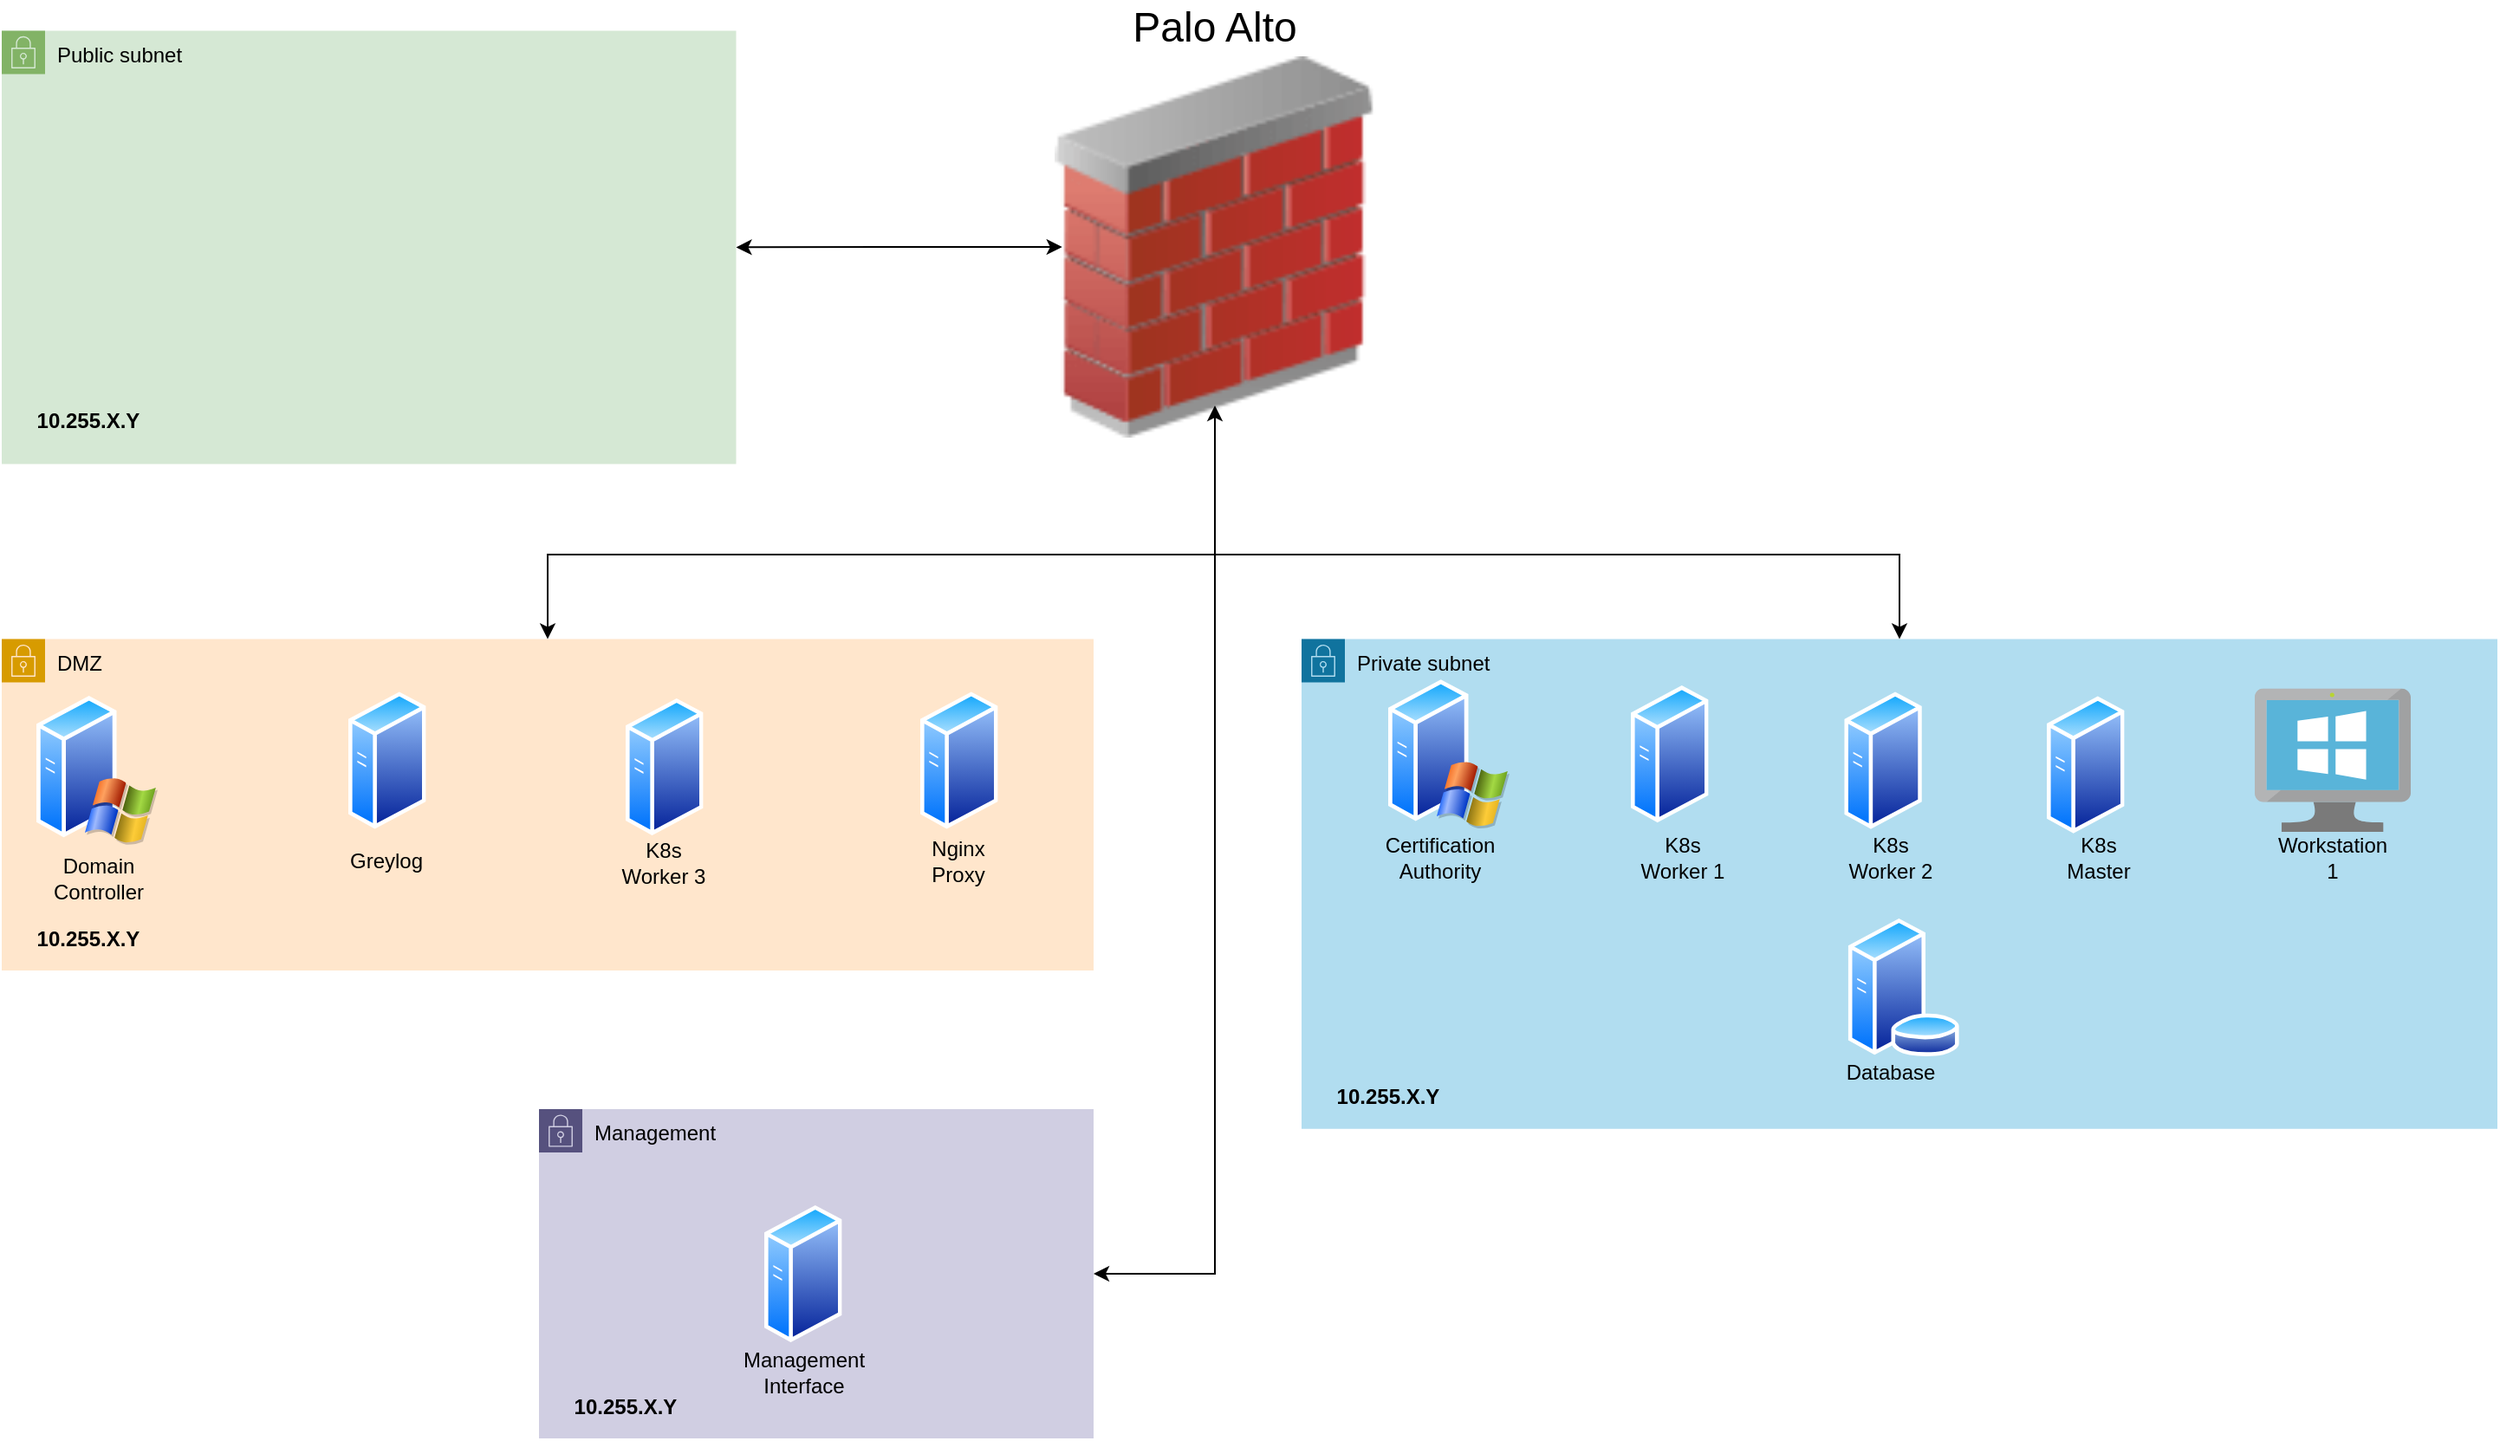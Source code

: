 <mxfile version="26.0.6">
  <diagram name="Page-1" id="hnVdBFUzCW5g4IQB4NOi">
    <mxGraphModel grid="1" page="1" gridSize="10" guides="1" tooltips="1" connect="1" arrows="1" fold="1" pageScale="1" pageWidth="850" pageHeight="1100" math="0" shadow="0">
      <root>
        <mxCell id="0" />
        <mxCell id="1" parent="0" />
        <mxCell id="LRGnzV3xL65Ld5AT3yL0-7" value="Private subnet" style="points=[[0,0],[0.25,0],[0.5,0],[0.75,0],[1,0],[1,0.25],[1,0.5],[1,0.75],[1,1],[0.75,1],[0.5,1],[0.25,1],[0,1],[0,0.75],[0,0.5],[0,0.25]];outlineConnect=0;html=1;whiteSpace=wrap;fontSize=12;fontStyle=0;container=1;pointerEvents=0;collapsible=0;recursiveResize=0;shape=mxgraph.aws4.group;grIcon=mxgraph.aws4.group_security_group;grStroke=0;strokeColor=#10739e;fillColor=#b1ddf0;verticalAlign=top;align=left;spacingLeft=30;dashed=0;" vertex="1" parent="1">
          <mxGeometry x="-1200" y="478.73" width="690" height="282.6" as="geometry" />
        </mxCell>
        <mxCell id="qYQHPHGvng_s6NsAFqji-43" value="" style="image;sketch=0;aspect=fixed;html=1;points=[];align=center;fontSize=12;image=img/lib/mscae/VirtualMachineWindows.svg;" vertex="1" parent="LRGnzV3xL65Ld5AT3yL0-7">
          <mxGeometry x="550" y="28.47" width="90" height="82.8" as="geometry" />
        </mxCell>
        <mxCell id="LRGnzV3xL65Ld5AT3yL0-12" value="" style="image;aspect=fixed;perimeter=ellipsePerimeter;html=1;align=center;shadow=0;dashed=0;spacingTop=3;image=img/lib/active_directory/database_server.svg;" vertex="1" parent="LRGnzV3xL65Ld5AT3yL0-7">
          <mxGeometry x="314.8" y="161.27" width="65.16" height="79.46" as="geometry" />
        </mxCell>
        <mxCell id="qYQHPHGvng_s6NsAFqji-30" value="Database" style="text;html=1;align=center;verticalAlign=middle;whiteSpace=wrap;rounded=0;" vertex="1" parent="LRGnzV3xL65Ld5AT3yL0-7">
          <mxGeometry x="310.05" y="235.1" width="60" height="30" as="geometry" />
        </mxCell>
        <mxCell id="LRGnzV3xL65Ld5AT3yL0-13" value="&lt;span style=&quot;text-wrap-mode: nowrap;&quot;&gt;Certification Authority&lt;/span&gt;" style="text;html=1;align=center;verticalAlign=middle;whiteSpace=wrap;rounded=0;" vertex="1" parent="LRGnzV3xL65Ld5AT3yL0-7">
          <mxGeometry x="50" y="111.27" width="60" height="30" as="geometry" />
        </mxCell>
        <mxCell id="LRGnzV3xL65Ld5AT3yL0-14" value="&lt;span style=&quot;text-wrap-mode: nowrap;&quot;&gt;K8s Worker 1&lt;/span&gt;" style="text;html=1;align=center;verticalAlign=middle;whiteSpace=wrap;rounded=0;" vertex="1" parent="LRGnzV3xL65Ld5AT3yL0-7">
          <mxGeometry x="190" y="111.27" width="60" height="30" as="geometry" />
        </mxCell>
        <mxCell id="LRGnzV3xL65Ld5AT3yL0-15" value="&lt;span style=&quot;text-wrap-mode: nowrap;&quot;&gt;K8s Worker 2&lt;/span&gt;" style="text;html=1;align=center;verticalAlign=middle;whiteSpace=wrap;rounded=0;" vertex="1" parent="LRGnzV3xL65Ld5AT3yL0-7">
          <mxGeometry x="310.05" y="111.27" width="60" height="30" as="geometry" />
        </mxCell>
        <mxCell id="LRGnzV3xL65Ld5AT3yL0-16" value="&lt;span style=&quot;text-wrap-mode: nowrap;&quot;&gt;K8s Master&lt;/span&gt;" style="text;html=1;align=center;verticalAlign=middle;whiteSpace=wrap;rounded=0;" vertex="1" parent="LRGnzV3xL65Ld5AT3yL0-7">
          <mxGeometry x="430" y="111.27" width="60" height="30" as="geometry" />
        </mxCell>
        <mxCell id="LRGnzV3xL65Ld5AT3yL0-17" value="&lt;span style=&quot;text-wrap-mode: nowrap;&quot;&gt;Workstation 1&lt;/span&gt;" style="text;html=1;align=center;verticalAlign=middle;whiteSpace=wrap;rounded=0;" vertex="1" parent="LRGnzV3xL65Ld5AT3yL0-7">
          <mxGeometry x="565" y="111.27" width="60" height="30" as="geometry" />
        </mxCell>
        <mxCell id="LRGnzV3xL65Ld5AT3yL0-26" value="&lt;b&gt;10.255.X.Y&lt;/b&gt;" style="text;html=1;align=center;verticalAlign=middle;whiteSpace=wrap;rounded=0;" vertex="1" parent="LRGnzV3xL65Ld5AT3yL0-7">
          <mxGeometry y="245.87" width="100" height="36.73" as="geometry" />
        </mxCell>
        <mxCell id="LRGnzV3xL65Ld5AT3yL0-6" value="DMZ" style="points=[[0,0],[0.25,0],[0.5,0],[0.75,0],[1,0],[1,0.25],[1,0.5],[1,0.75],[1,1],[0.75,1],[0.5,1],[0.25,1],[0,1],[0,0.75],[0,0.5],[0,0.25]];outlineConnect=0;html=1;whiteSpace=wrap;fontSize=12;fontStyle=0;container=1;pointerEvents=0;collapsible=0;recursiveResize=0;shape=mxgraph.aws4.group;grIcon=mxgraph.aws4.group_security_group;grStroke=0;strokeColor=#d79b00;fillColor=#ffe6cc;verticalAlign=top;align=left;spacingLeft=30;dashed=0;" vertex="1" parent="1">
          <mxGeometry x="-1950" y="478.73" width="630" height="191.27" as="geometry" />
        </mxCell>
        <mxCell id="LRGnzV3xL65Ld5AT3yL0-19" value="&lt;span style=&quot;text-wrap-mode: nowrap;&quot;&gt;Nginx Proxy&lt;/span&gt;" style="text;html=1;align=center;verticalAlign=middle;whiteSpace=wrap;rounded=0;" vertex="1" parent="LRGnzV3xL65Ld5AT3yL0-6">
          <mxGeometry x="522.4" y="113.27" width="60" height="30" as="geometry" />
        </mxCell>
        <mxCell id="LRGnzV3xL65Ld5AT3yL0-20" value="&lt;span style=&quot;text-wrap-mode: nowrap;&quot;&gt;K8s Worker 3&lt;/span&gt;" style="text;html=1;align=center;verticalAlign=middle;whiteSpace=wrap;rounded=0;" vertex="1" parent="LRGnzV3xL65Ld5AT3yL0-6">
          <mxGeometry x="352.4" y="114.27" width="60" height="30" as="geometry" />
        </mxCell>
        <mxCell id="LRGnzV3xL65Ld5AT3yL0-21" value="Greylog" style="text;html=1;align=center;verticalAlign=middle;whiteSpace=wrap;rounded=0;" vertex="1" parent="LRGnzV3xL65Ld5AT3yL0-6">
          <mxGeometry x="192" y="113.27" width="60" height="30" as="geometry" />
        </mxCell>
        <mxCell id="LRGnzV3xL65Ld5AT3yL0-22" value="&lt;span style=&quot;text-wrap-mode: nowrap;&quot;&gt;Domain Controller&lt;/span&gt;" style="text;html=1;align=center;verticalAlign=middle;whiteSpace=wrap;rounded=0;" vertex="1" parent="LRGnzV3xL65Ld5AT3yL0-6">
          <mxGeometry x="26" y="123.27" width="60" height="30" as="geometry" />
        </mxCell>
        <mxCell id="LRGnzV3xL65Ld5AT3yL0-24" value="&lt;b&gt;10.255.X.Y&lt;/b&gt;" style="text;html=1;align=center;verticalAlign=middle;whiteSpace=wrap;rounded=0;" vertex="1" parent="LRGnzV3xL65Ld5AT3yL0-6">
          <mxGeometry y="154.54" width="100" height="36.73" as="geometry" />
        </mxCell>
        <mxCell id="qYQHPHGvng_s6NsAFqji-8" style="edgeStyle=orthogonalEdgeStyle;rounded=0;orthogonalLoop=1;jettySize=auto;html=1;exitX=0.5;exitY=1;exitDx=0;exitDy=0;entryX=0.5;entryY=0;entryDx=0;entryDy=0;" edge="1" parent="1" source="qYQHPHGvng_s6NsAFqji-6" target="LRGnzV3xL65Ld5AT3yL0-6">
          <mxGeometry relative="1" as="geometry">
            <mxPoint x="-1810" y="440" as="targetPoint" />
            <Array as="points">
              <mxPoint x="-1250" y="430" />
              <mxPoint x="-1635" y="430" />
            </Array>
          </mxGeometry>
        </mxCell>
        <mxCell id="qYQHPHGvng_s6NsAFqji-11" style="edgeStyle=orthogonalEdgeStyle;rounded=0;orthogonalLoop=1;jettySize=auto;html=1;exitX=0.5;exitY=1;exitDx=0;exitDy=0;entryX=0.5;entryY=0;entryDx=0;entryDy=0;" edge="1" parent="1" source="qYQHPHGvng_s6NsAFqji-6" target="LRGnzV3xL65Ld5AT3yL0-7">
          <mxGeometry relative="1" as="geometry">
            <mxPoint x="-725" y="560" as="targetPoint" />
            <Array as="points">
              <mxPoint x="-1250" y="430" />
              <mxPoint x="-855" y="430" />
            </Array>
          </mxGeometry>
        </mxCell>
        <mxCell id="qYQHPHGvng_s6NsAFqji-14" style="edgeStyle=orthogonalEdgeStyle;rounded=0;orthogonalLoop=1;jettySize=auto;html=1;exitX=0.5;exitY=1;exitDx=0;exitDy=0;entryX=1;entryY=0.5;entryDx=0;entryDy=0;" edge="1" parent="1" source="qYQHPHGvng_s6NsAFqji-6" target="LRGnzV3xL65Ld5AT3yL0-8">
          <mxGeometry relative="1" as="geometry">
            <mxPoint x="-1250" y="1038.3" as="targetPoint" />
          </mxGeometry>
        </mxCell>
        <mxCell id="qYQHPHGvng_s6NsAFqji-15" style="edgeStyle=orthogonalEdgeStyle;rounded=0;orthogonalLoop=1;jettySize=auto;html=1;exitX=0;exitY=0.5;exitDx=0;exitDy=0;entryX=1;entryY=0.5;entryDx=0;entryDy=0;" edge="1" parent="1" source="qYQHPHGvng_s6NsAFqji-6" target="LRGnzV3xL65Ld5AT3yL0-1">
          <mxGeometry relative="1" as="geometry">
            <mxPoint x="-2100" y="252" as="targetPoint" />
          </mxGeometry>
        </mxCell>
        <mxCell id="qYQHPHGvng_s6NsAFqji-6" value="" style="image;html=1;image=img/lib/clip_art/networking/Firewall_02_128x128.png" vertex="1" parent="1">
          <mxGeometry x="-1350" y="142.5" width="200" height="220" as="geometry" />
        </mxCell>
        <mxCell id="qYQHPHGvng_s6NsAFqji-7" value="&lt;span style=&quot;font-size: 24px;&quot;&gt;Palo Alto&lt;/span&gt;" style="text;html=1;align=center;verticalAlign=middle;whiteSpace=wrap;rounded=0;" vertex="1" parent="1">
          <mxGeometry x="-1380" y="110.5" width="260" height="30" as="geometry" />
        </mxCell>
        <mxCell id="qYQHPHGvng_s6NsAFqji-19" value="" style="endArrow=classic;html=1;rounded=0;endFill=1;" edge="1" parent="1">
          <mxGeometry width="50" height="50" relative="1" as="geometry">
            <mxPoint x="-1250" y="384.5" as="sourcePoint" />
            <mxPoint x="-1250" y="344" as="targetPoint" />
          </mxGeometry>
        </mxCell>
        <mxCell id="qYQHPHGvng_s6NsAFqji-20" value="" style="endArrow=classic;html=1;rounded=0;startArrow=none;startFill=0;endFill=1;" edge="1" parent="1">
          <mxGeometry width="50" height="50" relative="1" as="geometry">
            <mxPoint x="-1388.12" y="252.55" as="sourcePoint" />
            <mxPoint x="-1338.12" y="252.55" as="targetPoint" />
          </mxGeometry>
        </mxCell>
        <mxCell id="qYQHPHGvng_s6NsAFqji-21" value="" style="image;aspect=fixed;perimeter=ellipsePerimeter;html=1;align=center;shadow=0;dashed=0;spacingTop=3;image=img/lib/active_directory/windows_server_2.svg;" vertex="1" parent="1">
          <mxGeometry x="-1150" y="501.33" width="70" height="87.5" as="geometry" />
        </mxCell>
        <mxCell id="qYQHPHGvng_s6NsAFqji-22" value="" style="image;aspect=fixed;perimeter=ellipsePerimeter;html=1;align=center;shadow=0;dashed=0;spacingTop=3;image=img/lib/active_directory/generic_server.svg;" vertex="1" parent="1">
          <mxGeometry x="-1010" y="505.08" width="44.8" height="80" as="geometry" />
        </mxCell>
        <mxCell id="qYQHPHGvng_s6NsAFqji-23" value="" style="shape=image;html=1;verticalAlign=top;verticalLabelPosition=bottom;labelBackgroundColor=#ffffff;imageAspect=0;aspect=fixed;image=https://cdn1.iconfinder.com/data/icons/operating-system-flat-1/30/linux-128.png" vertex="1" parent="1">
          <mxGeometry x="-980" y="531.33" width="53.75" height="53.75" as="geometry" />
        </mxCell>
        <mxCell id="qYQHPHGvng_s6NsAFqji-24" value="" style="image;aspect=fixed;perimeter=ellipsePerimeter;html=1;align=center;shadow=0;dashed=0;spacingTop=3;image=img/lib/active_directory/generic_server.svg;" vertex="1" parent="1">
          <mxGeometry x="-886.87" y="508.83" width="44.8" height="80" as="geometry" />
        </mxCell>
        <mxCell id="qYQHPHGvng_s6NsAFqji-25" value="" style="shape=image;html=1;verticalAlign=top;verticalLabelPosition=bottom;labelBackgroundColor=#ffffff;imageAspect=0;aspect=fixed;image=https://cdn1.iconfinder.com/data/icons/operating-system-flat-1/30/linux-128.png" vertex="1" parent="1">
          <mxGeometry x="-856.87" y="535.08" width="53.75" height="53.75" as="geometry" />
        </mxCell>
        <mxCell id="qYQHPHGvng_s6NsAFqji-26" value="" style="image;aspect=fixed;perimeter=ellipsePerimeter;html=1;align=center;shadow=0;dashed=0;spacingTop=3;image=img/lib/active_directory/generic_server.svg;" vertex="1" parent="1">
          <mxGeometry x="-770" y="511.33" width="44.8" height="80" as="geometry" />
        </mxCell>
        <mxCell id="qYQHPHGvng_s6NsAFqji-27" value="" style="shape=image;html=1;verticalAlign=top;verticalLabelPosition=bottom;labelBackgroundColor=#ffffff;imageAspect=0;aspect=fixed;image=https://cdn1.iconfinder.com/data/icons/operating-system-flat-1/30/linux-128.png" vertex="1" parent="1">
          <mxGeometry x="-740" y="537.58" width="53.75" height="53.75" as="geometry" />
        </mxCell>
        <mxCell id="qYQHPHGvng_s6NsAFqji-33" value="" style="image;aspect=fixed;perimeter=ellipsePerimeter;html=1;align=center;shadow=0;dashed=0;spacingTop=3;image=img/lib/active_directory/generic_server.svg;" vertex="1" parent="1">
          <mxGeometry x="-1420" y="508.73" width="44.8" height="80" as="geometry" />
        </mxCell>
        <mxCell id="qYQHPHGvng_s6NsAFqji-34" value="" style="shape=image;html=1;verticalAlign=top;verticalLabelPosition=bottom;labelBackgroundColor=#ffffff;imageAspect=0;aspect=fixed;image=https://cdn1.iconfinder.com/data/icons/operating-system-flat-1/30/linux-128.png" vertex="1" parent="1">
          <mxGeometry x="-1390" y="534.98" width="53.75" height="53.75" as="geometry" />
        </mxCell>
        <mxCell id="qYQHPHGvng_s6NsAFqji-35" value="" style="image;aspect=fixed;perimeter=ellipsePerimeter;html=1;align=center;shadow=0;dashed=0;spacingTop=3;image=img/lib/active_directory/generic_server.svg;" vertex="1" parent="1">
          <mxGeometry x="-1590" y="512.48" width="44.8" height="80" as="geometry" />
        </mxCell>
        <mxCell id="qYQHPHGvng_s6NsAFqji-36" value="" style="shape=image;html=1;verticalAlign=top;verticalLabelPosition=bottom;labelBackgroundColor=#ffffff;imageAspect=0;aspect=fixed;image=https://cdn1.iconfinder.com/data/icons/operating-system-flat-1/30/linux-128.png" vertex="1" parent="1">
          <mxGeometry x="-1560" y="538.73" width="53.75" height="53.75" as="geometry" />
        </mxCell>
        <mxCell id="qYQHPHGvng_s6NsAFqji-37" value="" style="image;aspect=fixed;perimeter=ellipsePerimeter;html=1;align=center;shadow=0;dashed=0;spacingTop=3;image=img/lib/active_directory/generic_server.svg;" vertex="1" parent="1">
          <mxGeometry x="-1750" y="508.73" width="44.8" height="80" as="geometry" />
        </mxCell>
        <mxCell id="qYQHPHGvng_s6NsAFqji-38" value="" style="shape=image;html=1;verticalAlign=top;verticalLabelPosition=bottom;labelBackgroundColor=#ffffff;imageAspect=0;aspect=fixed;image=https://cdn1.iconfinder.com/data/icons/operating-system-flat-1/30/linux-128.png" vertex="1" parent="1">
          <mxGeometry x="-1720" y="534.98" width="53.75" height="53.75" as="geometry" />
        </mxCell>
        <mxCell id="qYQHPHGvng_s6NsAFqji-39" value="" style="image;aspect=fixed;perimeter=ellipsePerimeter;html=1;align=center;shadow=0;dashed=0;spacingTop=3;image=img/lib/active_directory/windows_server_2.svg;" vertex="1" parent="1">
          <mxGeometry x="-1930" y="510.73" width="70" height="87.5" as="geometry" />
        </mxCell>
        <mxCell id="LRGnzV3xL65Ld5AT3yL0-1" value="Public subnet" style="points=[[0,0],[0.25,0],[0.5,0],[0.75,0],[1,0],[1,0.25],[1,0.5],[1,0.75],[1,1],[0.75,1],[0.5,1],[0.25,1],[0,1],[0,0.75],[0,0.5],[0,0.25]];outlineConnect=0;html=1;whiteSpace=wrap;fontSize=12;fontStyle=0;container=1;pointerEvents=0;collapsible=0;recursiveResize=0;shape=mxgraph.aws4.group;grIcon=mxgraph.aws4.group_security_group;grStroke=0;strokeColor=#82b366;fillColor=#d5e8d4;verticalAlign=top;align=left;spacingLeft=30;dashed=0;" vertex="1" parent="1">
          <mxGeometry x="-1950" y="127.7" width="423.75" height="250" as="geometry" />
        </mxCell>
        <mxCell id="LRGnzV3xL65Ld5AT3yL0-9" value="&lt;b&gt;10.255.X.Y&lt;/b&gt;" style="text;html=1;align=center;verticalAlign=middle;whiteSpace=wrap;rounded=0;" vertex="1" parent="LRGnzV3xL65Ld5AT3yL0-1">
          <mxGeometry y="200" width="100" height="50" as="geometry" />
        </mxCell>
        <mxCell id="LRGnzV3xL65Ld5AT3yL0-8" value="Management" style="points=[[0,0],[0.25,0],[0.5,0],[0.75,0],[1,0],[1,0.25],[1,0.5],[1,0.75],[1,1],[0.75,1],[0.5,1],[0.25,1],[0,1],[0,0.75],[0,0.5],[0,0.25]];outlineConnect=0;html=1;whiteSpace=wrap;fontSize=12;fontStyle=0;container=1;pointerEvents=0;collapsible=0;recursiveResize=0;shape=mxgraph.aws4.group;grIcon=mxgraph.aws4.group_security_group;grStroke=0;strokeColor=#56517e;fillColor=#d0cee2;verticalAlign=top;align=left;spacingLeft=30;dashed=0;" vertex="1" parent="1">
          <mxGeometry x="-1640" y="750" width="320" height="190" as="geometry" />
        </mxCell>
        <mxCell id="qYQHPHGvng_s6NsAFqji-40" value="" style="image;aspect=fixed;perimeter=ellipsePerimeter;html=1;align=center;shadow=0;dashed=0;spacingTop=3;image=img/lib/active_directory/generic_server.svg;" vertex="1" parent="LRGnzV3xL65Ld5AT3yL0-8">
          <mxGeometry x="130" y="55.0" width="44.8" height="80" as="geometry" />
        </mxCell>
        <mxCell id="qYQHPHGvng_s6NsAFqji-41" value="" style="shape=image;html=1;verticalAlign=top;verticalLabelPosition=bottom;labelBackgroundColor=#ffffff;imageAspect=0;aspect=fixed;image=https://cdn1.iconfinder.com/data/icons/operating-system-flat-1/30/linux-128.png" vertex="1" parent="LRGnzV3xL65Ld5AT3yL0-8">
          <mxGeometry x="160" y="81.25" width="53.75" height="53.75" as="geometry" />
        </mxCell>
        <mxCell id="LRGnzV3xL65Ld5AT3yL0-18" value="&lt;span style=&quot;text-wrap-mode: nowrap;&quot;&gt;Management Interface&lt;/span&gt;" style="text;html=1;align=center;verticalAlign=middle;whiteSpace=wrap;rounded=0;" vertex="1" parent="LRGnzV3xL65Ld5AT3yL0-8">
          <mxGeometry x="122.8" y="137" width="60" height="30" as="geometry" />
        </mxCell>
        <mxCell id="LRGnzV3xL65Ld5AT3yL0-25" value="&lt;b&gt;10.255.X.Y&lt;/b&gt;" style="text;html=1;align=center;verticalAlign=middle;whiteSpace=wrap;rounded=0;" vertex="1" parent="LRGnzV3xL65Ld5AT3yL0-8">
          <mxGeometry y="153.27" width="100" height="36.73" as="geometry" />
        </mxCell>
      </root>
    </mxGraphModel>
  </diagram>
</mxfile>
